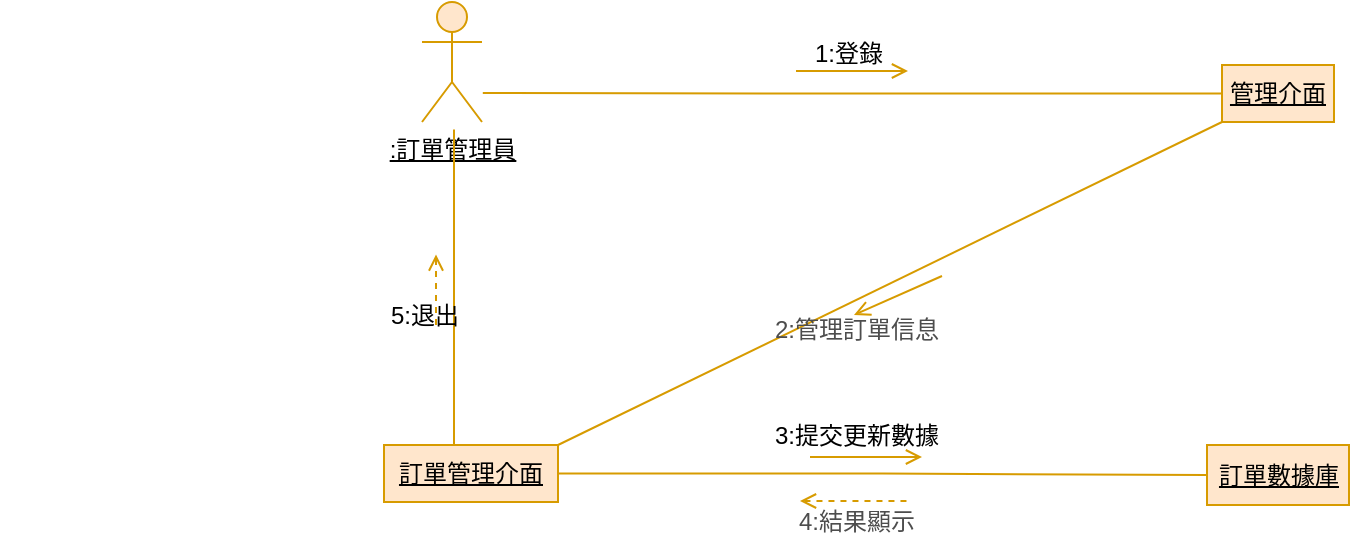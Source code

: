 <mxfile version="22.1.13" type="github">
  <diagram name="第 1 页" id="GCEE3g4SaXl2YrQMkeAl">
    <mxGraphModel dx="1422" dy="325" grid="0" gridSize="10" guides="1" tooltips="1" connect="1" arrows="1" fold="1" page="1" pageScale="1" pageWidth="827" pageHeight="1169" background="#ffffff" math="0" shadow="0">
      <root>
        <mxCell id="0" />
        <mxCell id="1" parent="0" />
        <mxCell id="RkFhWPHRfU5iy1-Skx0I-1" value="&lt;u&gt;:訂單管理員&lt;/u&gt;" style="shape=umlActor;verticalLabelPosition=bottom;verticalAlign=top;html=1;outlineConnect=0;fillColor=#ffe6cc;strokeColor=#d79b00;labelBackgroundColor=none;" parent="1" vertex="1">
          <mxGeometry x="53" y="40" width="30" height="60" as="geometry" />
        </mxCell>
        <mxCell id="RkFhWPHRfU5iy1-Skx0I-2" style="edgeStyle=orthogonalEdgeStyle;rounded=0;orthogonalLoop=1;jettySize=auto;html=1;exitX=0.5;exitY=1;exitDx=0;exitDy=0;entryX=0.5;entryY=0;entryDx=0;entryDy=0;strokeColor=#d79b00;endArrow=none;endFill=0;fillColor=#ffe6cc;" parent="1" edge="1">
          <mxGeometry relative="1" as="geometry">
            <mxPoint x="69" y="103.75" as="sourcePoint" />
            <mxPoint x="69" y="265.25" as="targetPoint" />
          </mxGeometry>
        </mxCell>
        <mxCell id="RkFhWPHRfU5iy1-Skx0I-3" style="edgeStyle=orthogonalEdgeStyle;rounded=0;orthogonalLoop=1;jettySize=auto;html=1;exitX=0;exitY=0.5;exitDx=0;exitDy=0;strokeColor=#d79b00;endArrow=none;endFill=0;fillColor=#ffe6cc;" parent="1" source="RkFhWPHRfU5iy1-Skx0I-5" edge="1">
          <mxGeometry relative="1" as="geometry">
            <mxPoint x="83.4" y="85.5" as="targetPoint" />
          </mxGeometry>
        </mxCell>
        <mxCell id="RkFhWPHRfU5iy1-Skx0I-4" style="rounded=0;orthogonalLoop=1;jettySize=auto;html=1;exitX=0;exitY=1;exitDx=0;exitDy=0;strokeColor=#d79b00;endArrow=none;endFill=0;entryX=1;entryY=0;entryDx=0;entryDy=0;fillColor=#ffe6cc;" parent="1" source="RkFhWPHRfU5iy1-Skx0I-5" target="RkFhWPHRfU5iy1-Skx0I-7" edge="1">
          <mxGeometry relative="1" as="geometry">
            <mxPoint x="97" y="263.5" as="targetPoint" />
          </mxGeometry>
        </mxCell>
        <mxCell id="RkFhWPHRfU5iy1-Skx0I-5" value="&lt;u&gt;管理介面&lt;/u&gt;" style="rounded=0;whiteSpace=wrap;html=1;strokeColor=#d79b00;fillColor=#ffe6cc;" parent="1" vertex="1">
          <mxGeometry x="453" y="71.5" width="56" height="28.5" as="geometry" />
        </mxCell>
        <mxCell id="RkFhWPHRfU5iy1-Skx0I-6" style="edgeStyle=orthogonalEdgeStyle;rounded=0;orthogonalLoop=1;jettySize=auto;html=1;exitX=1;exitY=0.5;exitDx=0;exitDy=0;entryX=0;entryY=0.5;entryDx=0;entryDy=0;strokeColor=#d79b00;endArrow=none;endFill=0;fillColor=#ffe6cc;" parent="1" source="RkFhWPHRfU5iy1-Skx0I-7" target="RkFhWPHRfU5iy1-Skx0I-8" edge="1">
          <mxGeometry relative="1" as="geometry" />
        </mxCell>
        <mxCell id="RkFhWPHRfU5iy1-Skx0I-7" value="&lt;u&gt;訂單管理介面&lt;/u&gt;" style="rounded=0;whiteSpace=wrap;html=1;strokeColor=#d79b00;fillColor=#ffe6cc;" parent="1" vertex="1">
          <mxGeometry x="34" y="261.5" width="87" height="28.5" as="geometry" />
        </mxCell>
        <mxCell id="RkFhWPHRfU5iy1-Skx0I-8" value="&lt;u&gt;訂單數據庫&lt;/u&gt;" style="rounded=0;whiteSpace=wrap;html=1;strokeColor=#d79b00;fillColor=#ffe6cc;" parent="1" vertex="1">
          <mxGeometry x="445.5" y="261.5" width="71" height="30" as="geometry" />
        </mxCell>
        <mxCell id="RkFhWPHRfU5iy1-Skx0I-11" value="" style="endArrow=open;endFill=0;html=1;edgeStyle=orthogonalEdgeStyle;align=left;verticalAlign=top;rounded=0;strokeColor=#d79b00;fillColor=#ffe6cc;" parent="1" edge="1">
          <mxGeometry x="-1" relative="1" as="geometry">
            <mxPoint x="240" y="74.5" as="sourcePoint" />
            <mxPoint x="296" y="74.5" as="targetPoint" />
          </mxGeometry>
        </mxCell>
        <mxCell id="RkFhWPHRfU5iy1-Skx0I-12" value="" style="edgeLabel;resizable=0;html=1;align=left;verticalAlign=bottom;strokeColor=#FFFFFF;fontColor=#FFFFFF;fillColor=#182E3E;" parent="RkFhWPHRfU5iy1-Skx0I-11" connectable="0" vertex="1">
          <mxGeometry x="-1" relative="1" as="geometry" />
        </mxCell>
        <mxCell id="RkFhWPHRfU5iy1-Skx0I-13" value="1:登錄" style="text;html=1;align=center;verticalAlign=middle;resizable=0;points=[];autosize=1;strokeColor=none;fillColor=none;" parent="1" vertex="1">
          <mxGeometry x="240" y="52.5" width="52" height="26" as="geometry" />
        </mxCell>
        <mxCell id="RkFhWPHRfU5iy1-Skx0I-14" value="5:退出" style="text;html=1;align=center;verticalAlign=middle;resizable=0;points=[];autosize=1;strokeColor=none;fillColor=none;" parent="1" vertex="1">
          <mxGeometry x="28" y="184" width="52" height="26" as="geometry" />
        </mxCell>
        <mxCell id="RkFhWPHRfU5iy1-Skx0I-15" value="" style="endArrow=open;endFill=0;html=1;edgeStyle=orthogonalEdgeStyle;align=left;verticalAlign=top;rounded=0;strokeColor=#d79b00;startArrow=none;startFill=0;fillColor=#ffe6cc;" parent="1" edge="1">
          <mxGeometry x="-1" relative="1" as="geometry">
            <mxPoint x="247" y="267.5" as="sourcePoint" />
            <mxPoint x="303" y="267.5" as="targetPoint" />
          </mxGeometry>
        </mxCell>
        <mxCell id="RkFhWPHRfU5iy1-Skx0I-16" value="" style="edgeLabel;resizable=0;html=1;align=left;verticalAlign=bottom;strokeColor=#FFFFFF;fontColor=#FFFFFF;fillColor=#182E3E;" parent="RkFhWPHRfU5iy1-Skx0I-15" connectable="0" vertex="1">
          <mxGeometry x="-1" relative="1" as="geometry" />
        </mxCell>
        <mxCell id="RkFhWPHRfU5iy1-Skx0I-17" value="3:提交更新數據" style="text;html=1;align=center;verticalAlign=middle;resizable=0;points=[];autosize=1;strokeColor=none;fillColor=none;" parent="1" vertex="1">
          <mxGeometry x="220" y="244" width="100" height="26" as="geometry" />
        </mxCell>
        <mxCell id="RkFhWPHRfU5iy1-Skx0I-18" value="" style="endArrow=none;endFill=0;html=1;edgeStyle=orthogonalEdgeStyle;align=left;verticalAlign=top;rounded=0;strokeColor=#d79b00;startArrow=open;startFill=0;dashed=1;fillColor=#ffe6cc;" parent="1" edge="1">
          <mxGeometry x="-1" relative="1" as="geometry">
            <mxPoint x="60" y="166.25" as="sourcePoint" />
            <mxPoint x="60" y="203.25" as="targetPoint" />
          </mxGeometry>
        </mxCell>
        <mxCell id="RkFhWPHRfU5iy1-Skx0I-19" value="" style="edgeLabel;resizable=0;html=1;align=left;verticalAlign=bottom;strokeColor=#FFFFFF;fontColor=#FFFFFF;fillColor=#182E3E;" parent="RkFhWPHRfU5iy1-Skx0I-18" connectable="0" vertex="1">
          <mxGeometry x="-1" relative="1" as="geometry">
            <mxPoint x="-217" y="88" as="offset" />
          </mxGeometry>
        </mxCell>
        <mxCell id="RkFhWPHRfU5iy1-Skx0I-21" value="" style="endArrow=none;endFill=0;html=1;align=left;verticalAlign=top;rounded=0;strokeColor=#d79b00;startArrow=open;startFill=0;fillColor=#ffe6cc;" parent="1" edge="1">
          <mxGeometry x="-1" relative="1" as="geometry">
            <mxPoint x="269" y="196.5" as="sourcePoint" />
            <mxPoint x="313" y="177" as="targetPoint" />
          </mxGeometry>
        </mxCell>
        <mxCell id="RkFhWPHRfU5iy1-Skx0I-22" value="" style="edgeLabel;resizable=0;html=1;align=left;verticalAlign=bottom;strokeColor=#FFFFFF;fontColor=#FFFFFF;fillColor=#182E3E;" parent="RkFhWPHRfU5iy1-Skx0I-21" connectable="0" vertex="1">
          <mxGeometry x="-1" relative="1" as="geometry" />
        </mxCell>
        <mxCell id="RkFhWPHRfU5iy1-Skx0I-23" value="&lt;font color=&quot;#4d4d4d&quot;&gt;2:管理訂單信息&lt;/font&gt;" style="text;html=1;align=center;verticalAlign=middle;resizable=0;points=[];autosize=1;strokeColor=none;fillColor=none;fontColor=#FFFFFF;" parent="1" vertex="1">
          <mxGeometry x="220" y="191" width="100" height="26" as="geometry" />
        </mxCell>
        <mxCell id="RkFhWPHRfU5iy1-Skx0I-26" value="" style="endArrow=none;endFill=0;html=1;edgeStyle=orthogonalEdgeStyle;align=left;verticalAlign=top;rounded=0;strokeColor=#d79b00;startArrow=open;startFill=0;dashed=1;fillColor=#ffe6cc;" parent="1" edge="1">
          <mxGeometry x="-1" relative="1" as="geometry">
            <mxPoint x="242" y="289.5" as="sourcePoint" />
            <mxPoint x="298" y="289.5" as="targetPoint" />
          </mxGeometry>
        </mxCell>
        <mxCell id="RkFhWPHRfU5iy1-Skx0I-27" value="" style="edgeLabel;resizable=0;html=1;align=left;verticalAlign=bottom;strokeColor=#FFFFFF;fontColor=#FFFFFF;fillColor=#182E3E;" parent="RkFhWPHRfU5iy1-Skx0I-26" connectable="0" vertex="1">
          <mxGeometry x="-1" relative="1" as="geometry" />
        </mxCell>
        <mxCell id="RkFhWPHRfU5iy1-Skx0I-28" value="&lt;font color=&quot;#4d4d4d&quot;&gt;4:結果顯示&lt;/font&gt;" style="text;html=1;align=center;verticalAlign=middle;resizable=0;points=[];autosize=1;strokeColor=none;fillColor=none;fontColor=#FFFFFF;" parent="1" vertex="1">
          <mxGeometry x="232" y="287" width="76" height="26" as="geometry" />
        </mxCell>
      </root>
    </mxGraphModel>
  </diagram>
</mxfile>
